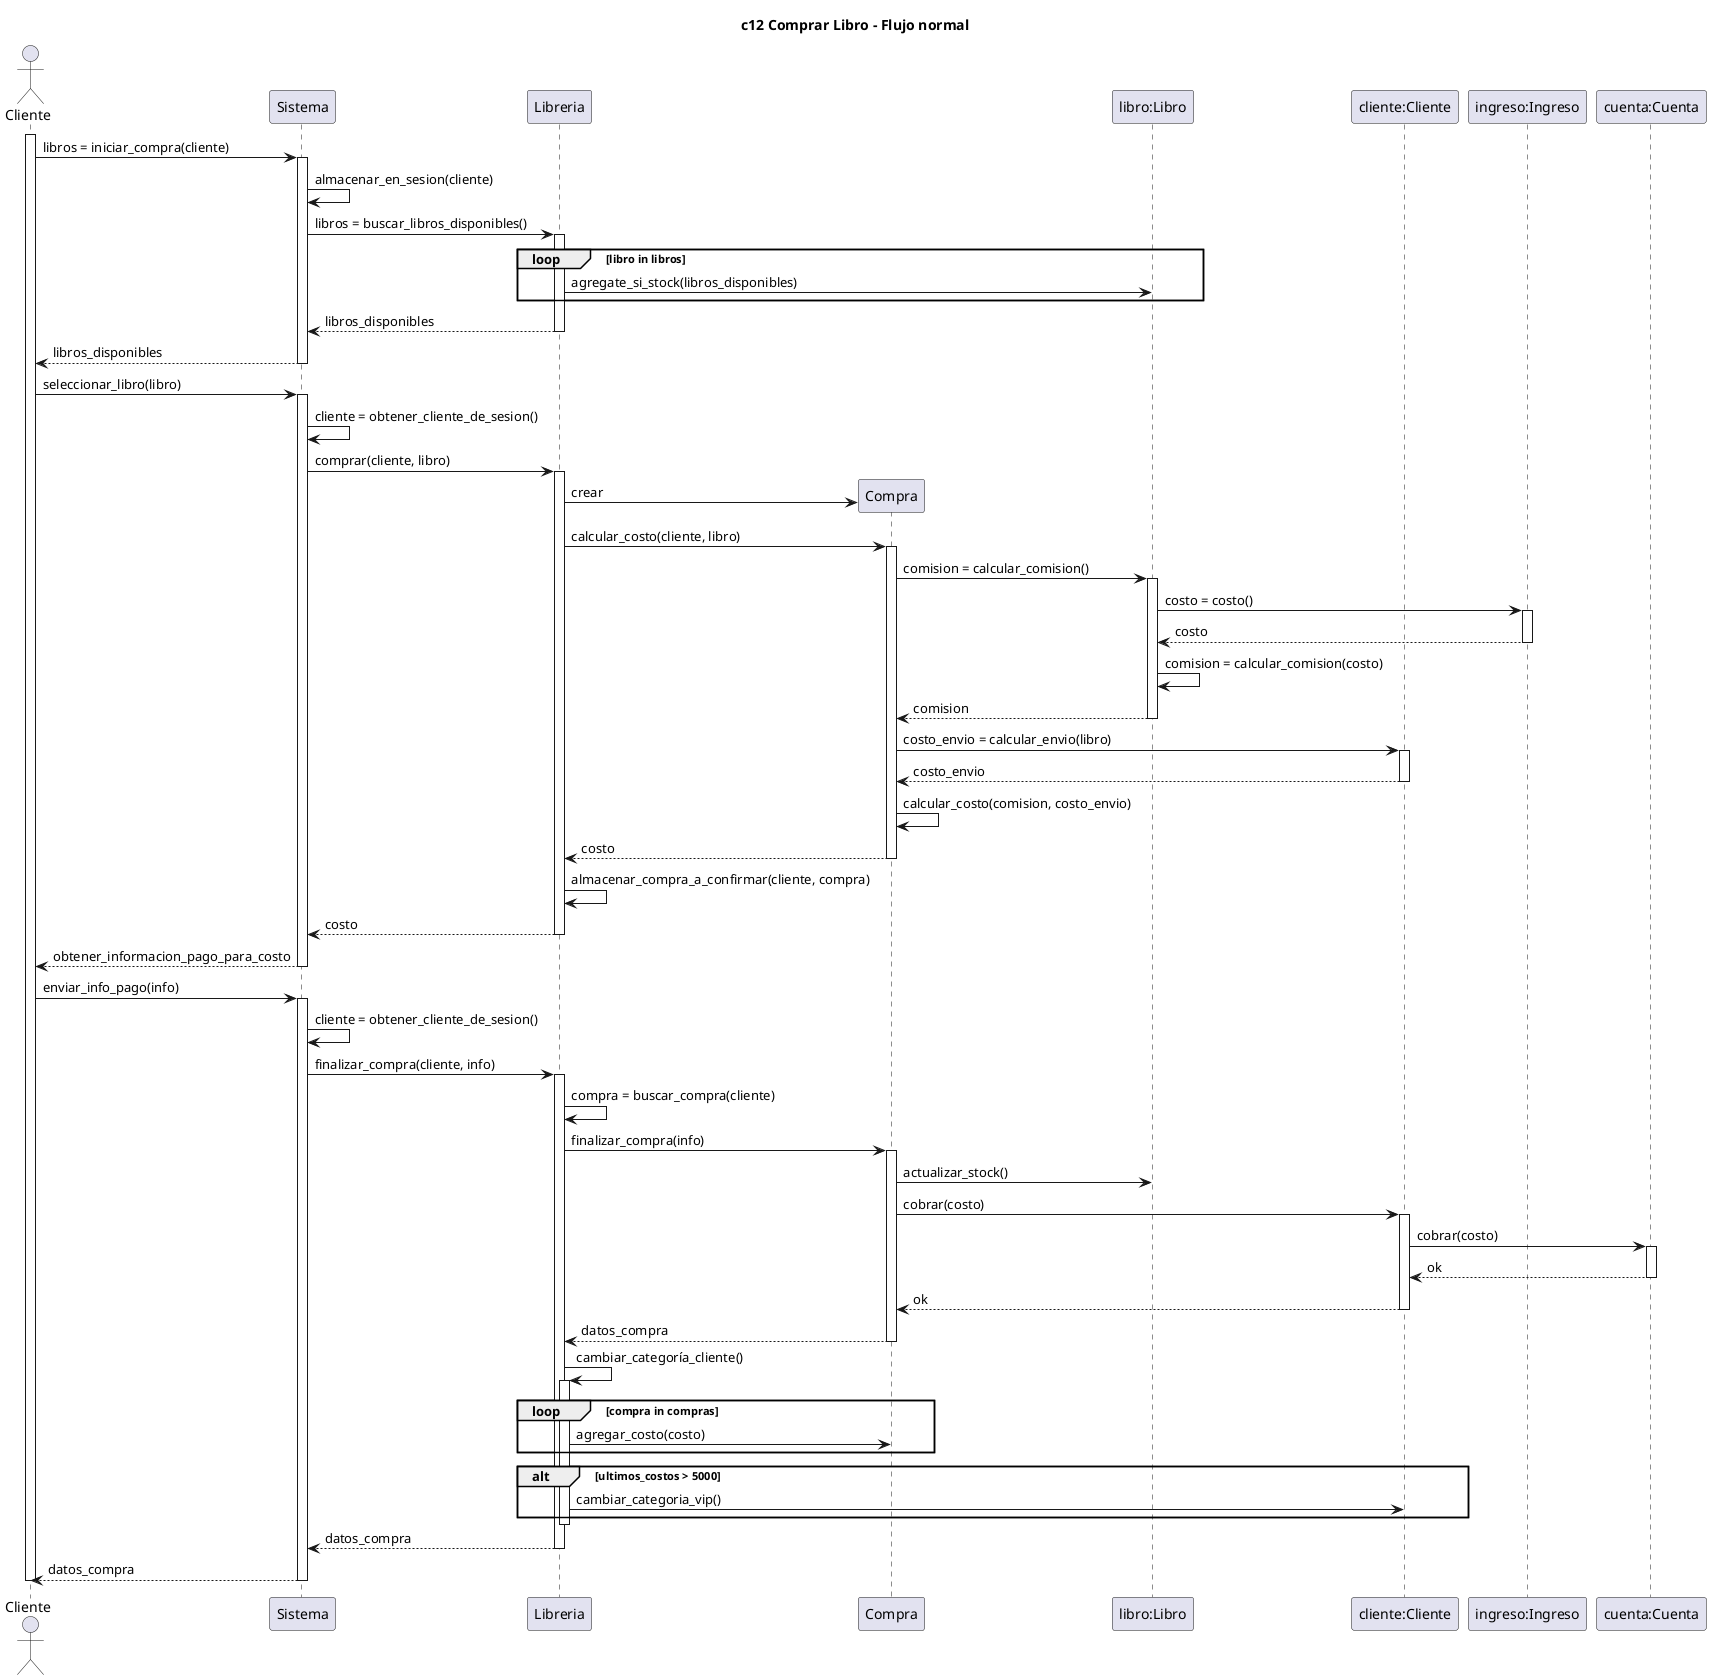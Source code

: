
@startuml c12 Comprar Libro - Flujo normal

title c12 Comprar Libro - Flujo normal

actor Cliente as c
participant Sistema as s
participant Libreria as l
participant Compra as compra
participant "libro:Libro" as libro
participant "cliente:Cliente" as cliente
participant "ingreso:Ingreso" as ingreso
participant "cuenta:Cuenta" as cuenta

activate c
c -> s : libros = iniciar_compra(cliente)
activate s
    s -> s : almacenar_en_sesion(cliente)
    s -> l : libros = buscar_libros_disponibles()
    activate l
        loop libro in libros
            l -> libro : agregate_si_stock(libros_disponibles)
        end
        return libros_disponibles
    deactivate l
    c <-- s : libros_disponibles
deactivate s

c -> s : seleccionar_libro(libro)
activate s
    s -> s : cliente = obtener_cliente_de_sesion()
    s -> l : comprar(cliente, libro)
    activate l 
        l -> compra ** : crear
        l -> compra : calcular_costo(cliente, libro)
        activate compra
            'el costo depende del tipo de libro y del tipo de cliente
            compra -> libro : comision = calcular_comision()
            activate libro
                libro -> ingreso : costo = costo()
                activate ingreso
                    libro <-- ingreso : costo
                deactivate ingreso
                libro -> libro : comision = calcular_comision(costo)
                compra <-- libro : comision
            deactivate libro
            compra -> cliente : costo_envio = calcular_envio(libro)
            activate cliente
                compra <-- cliente : costo_envio
            deactivate cliente
            compra -> compra : calcular_costo(comision, costo_envio)
            l <-- compra : costo
        deactivate compra
        l -> l : almacenar_compra_a_confirmar(cliente, compra)
        s <-- l : costo
    deactivate l
    return obtener_informacion_pago_para_costo
deactivate s

c -> s : enviar_info_pago(info)
activate s
    s -> s : cliente = obtener_cliente_de_sesion()
    s -> l : finalizar_compra(cliente, info)
    activate l
        l -> l : compra = buscar_compra(cliente)
        l -> compra : finalizar_compra(info)
        activate compra
            compra -> libro : actualizar_stock()
            compra -> cliente : cobrar(costo)
            activate cliente
                cliente -> cuenta : cobrar(costo)
                activate cuenta
                    cliente <-- cuenta: ok
                deactivate cuenta
                compra <-- cliente : ok
            deactivate cliente
            l <-- compra : datos_compra
        deactivate compra
        l -> l : cambiar_categoría_cliente()
        activate l
            loop compra in compras
                l -> compra : agregar_costo(costo)
            end
            alt ultimos_costos > 5000
                l -> cliente : cambiar_categoria_vip() 
            end
        deactivate l
        s <-- l : datos_compra
    deactivate l
    c <-- s : datos_compra
deactivate s

deactivate c

@enduml
